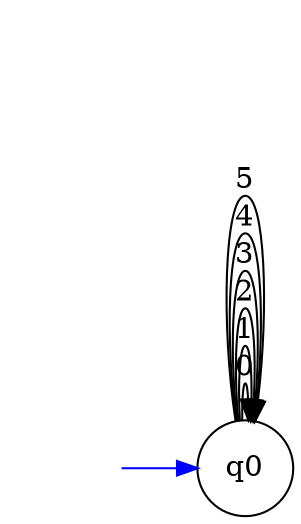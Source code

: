 digraph finite_automaton {
	graph[fontsize=8];
	rankdir=LR;
	size=8;

	node [shape=circle, style="", color=black]; q0;
	node [shape=plaintext, label="", style=""]; iq0;
	iq0 -> q0 [color=blue];
	q0 -> q0 [label="0"];
	q0 -> q0 [label="1"];
	q0 -> q0 [label="2"];
	q0 -> q0 [label="3"];
	q0 -> q0 [label="4"];
	q0 -> q0 [label="5"];
}

